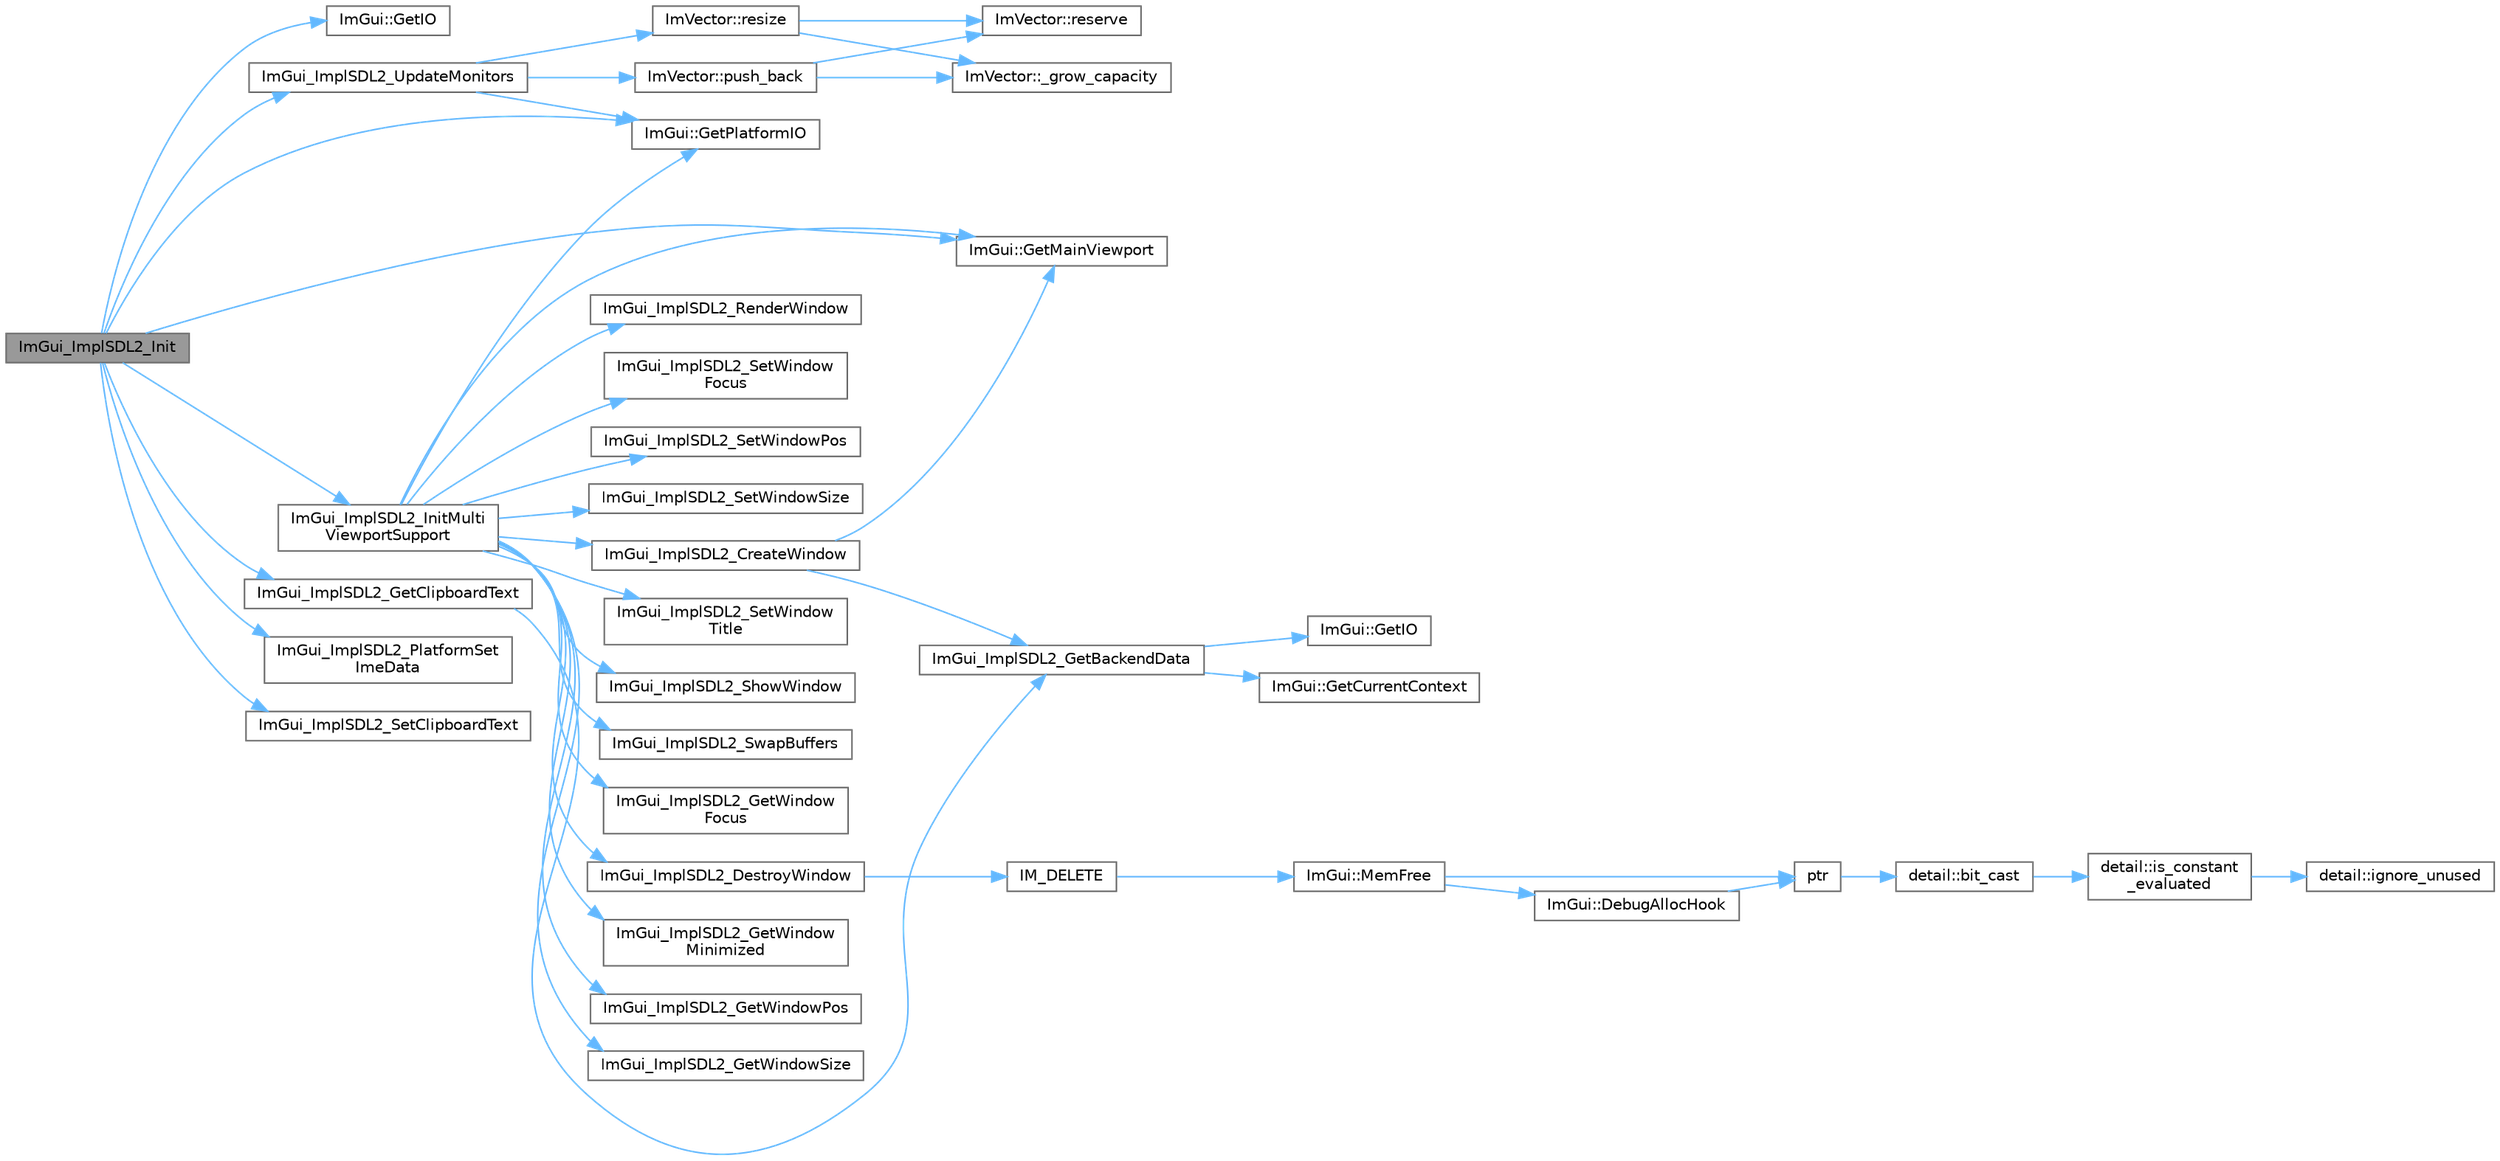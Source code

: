 digraph "ImGui_ImplSDL2_Init"
{
 // LATEX_PDF_SIZE
  bgcolor="transparent";
  edge [fontname=Helvetica,fontsize=10,labelfontname=Helvetica,labelfontsize=10];
  node [fontname=Helvetica,fontsize=10,shape=box,height=0.2,width=0.4];
  rankdir="LR";
  Node1 [id="Node000001",label="ImGui_ImplSDL2_Init",height=0.2,width=0.4,color="gray40", fillcolor="grey60", style="filled", fontcolor="black",tooltip=" "];
  Node1 -> Node2 [id="edge1_Node000001_Node000002",color="steelblue1",style="solid",tooltip=" "];
  Node2 [id="Node000002",label="ImGui::GetIO",height=0.2,width=0.4,color="grey40", fillcolor="white", style="filled",URL="$namespace_im_gui.html#a3179e560812f878f3961ce803a5d9302",tooltip=" "];
  Node1 -> Node3 [id="edge2_Node000001_Node000003",color="steelblue1",style="solid",tooltip=" "];
  Node3 [id="Node000003",label="ImGui::GetMainViewport",height=0.2,width=0.4,color="grey40", fillcolor="white", style="filled",URL="$namespace_im_gui.html#a7bf620af1d66ee7d7b06701894d23e60",tooltip=" "];
  Node1 -> Node4 [id="edge3_Node000001_Node000004",color="steelblue1",style="solid",tooltip=" "];
  Node4 [id="Node000004",label="ImGui::GetPlatformIO",height=0.2,width=0.4,color="grey40", fillcolor="white", style="filled",URL="$namespace_im_gui.html#a3edc2b6129cbf1e8d247c6d03c344065",tooltip=" "];
  Node1 -> Node5 [id="edge4_Node000001_Node000005",color="steelblue1",style="solid",tooltip=" "];
  Node5 [id="Node000005",label="ImGui_ImplSDL2_GetClipboardText",height=0.2,width=0.4,color="grey40", fillcolor="white", style="filled",URL="$imgui__impl__sdl2_8cpp.html#a3c3299428b429e4612673be5474595e5",tooltip=" "];
  Node5 -> Node6 [id="edge5_Node000005_Node000006",color="steelblue1",style="solid",tooltip=" "];
  Node6 [id="Node000006",label="ImGui_ImplSDL2_GetBackendData",height=0.2,width=0.4,color="grey40", fillcolor="white", style="filled",URL="$imgui__impl__sdl2_8cpp.html#a4cbf777d0d8d67b4637ff3ba69b4a16a",tooltip=" "];
  Node6 -> Node7 [id="edge6_Node000006_Node000007",color="steelblue1",style="solid",tooltip=" "];
  Node7 [id="Node000007",label="ImGui::GetCurrentContext",height=0.2,width=0.4,color="grey40", fillcolor="white", style="filled",URL="$namespace_im_gui.html#af557a6de5538099a0f6047eb994bbf42",tooltip=" "];
  Node6 -> Node8 [id="edge7_Node000006_Node000008",color="steelblue1",style="solid",tooltip=" "];
  Node8 [id="Node000008",label="ImGui::GetIO",height=0.2,width=0.4,color="grey40", fillcolor="white", style="filled",URL="$namespace_im_gui.html#a7dea7d0530868f078324f14a308f0c3c",tooltip=" "];
  Node1 -> Node9 [id="edge8_Node000001_Node000009",color="steelblue1",style="solid",tooltip=" "];
  Node9 [id="Node000009",label="ImGui_ImplSDL2_InitMulti\lViewportSupport",height=0.2,width=0.4,color="grey40", fillcolor="white", style="filled",URL="$imgui__impl__sdl2_8cpp.html#a5c5359f63d79f25bd4401a461f2aaf8e",tooltip=" "];
  Node9 -> Node3 [id="edge9_Node000009_Node000003",color="steelblue1",style="solid",tooltip=" "];
  Node9 -> Node4 [id="edge10_Node000009_Node000004",color="steelblue1",style="solid",tooltip=" "];
  Node9 -> Node10 [id="edge11_Node000009_Node000010",color="steelblue1",style="solid",tooltip=" "];
  Node10 [id="Node000010",label="ImGui_ImplSDL2_CreateWindow",height=0.2,width=0.4,color="grey40", fillcolor="white", style="filled",URL="$imgui__impl__sdl2_8cpp.html#af128f25119229f46a9621a68deecde1a",tooltip=" "];
  Node10 -> Node3 [id="edge12_Node000010_Node000003",color="steelblue1",style="solid",tooltip=" "];
  Node10 -> Node6 [id="edge13_Node000010_Node000006",color="steelblue1",style="solid",tooltip=" "];
  Node9 -> Node11 [id="edge14_Node000009_Node000011",color="steelblue1",style="solid",tooltip=" "];
  Node11 [id="Node000011",label="ImGui_ImplSDL2_DestroyWindow",height=0.2,width=0.4,color="grey40", fillcolor="white", style="filled",URL="$imgui__impl__sdl2_8cpp.html#ab4447c50b033747745aa04a559731f7b",tooltip=" "];
  Node11 -> Node12 [id="edge15_Node000011_Node000012",color="steelblue1",style="solid",tooltip=" "];
  Node12 [id="Node000012",label="IM_DELETE",height=0.2,width=0.4,color="grey40", fillcolor="white", style="filled",URL="$imgui_8h.html#a3c856832c3fe1da8767a9353da3707e1",tooltip=" "];
  Node12 -> Node13 [id="edge16_Node000012_Node000013",color="steelblue1",style="solid",tooltip=" "];
  Node13 [id="Node000013",label="ImGui::MemFree",height=0.2,width=0.4,color="grey40", fillcolor="white", style="filled",URL="$namespace_im_gui.html#a269ec695c6e722ec3da85dae37f0675d",tooltip=" "];
  Node13 -> Node14 [id="edge17_Node000013_Node000014",color="steelblue1",style="solid",tooltip=" "];
  Node14 [id="Node000014",label="ImGui::DebugAllocHook",height=0.2,width=0.4,color="grey40", fillcolor="white", style="filled",URL="$namespace_im_gui.html#af81dc8d88fa2e5d0996163993f90ccf8",tooltip=" "];
  Node14 -> Node15 [id="edge18_Node000014_Node000015",color="steelblue1",style="solid",tooltip=" "];
  Node15 [id="Node000015",label="ptr",height=0.2,width=0.4,color="grey40", fillcolor="white", style="filled",URL="$spdlog_2include_2spdlog_2fmt_2bundled_2format_8h.html#adb6e274f8eb0b74b2865215e1b49c535",tooltip=" "];
  Node15 -> Node16 [id="edge19_Node000015_Node000016",color="steelblue1",style="solid",tooltip=" "];
  Node16 [id="Node000016",label="detail::bit_cast",height=0.2,width=0.4,color="grey40", fillcolor="white", style="filled",URL="$namespacedetail.html#a13855d666ae097f8d0343395183e3b47",tooltip=" "];
  Node16 -> Node17 [id="edge20_Node000016_Node000017",color="steelblue1",style="solid",tooltip=" "];
  Node17 [id="Node000017",label="detail::is_constant\l_evaluated",height=0.2,width=0.4,color="grey40", fillcolor="white", style="filled",URL="$namespacedetail.html#a75ed2634319883d038944529dbb954e2",tooltip=" "];
  Node17 -> Node18 [id="edge21_Node000017_Node000018",color="steelblue1",style="solid",tooltip=" "];
  Node18 [id="Node000018",label="detail::ignore_unused",height=0.2,width=0.4,color="grey40", fillcolor="white", style="filled",URL="$namespacedetail.html#a1fe84ebaf96215ce0665d95b3124c2df",tooltip=" "];
  Node13 -> Node15 [id="edge22_Node000013_Node000015",color="steelblue1",style="solid",tooltip=" "];
  Node9 -> Node19 [id="edge23_Node000009_Node000019",color="steelblue1",style="solid",tooltip=" "];
  Node19 [id="Node000019",label="ImGui_ImplSDL2_GetWindow\lFocus",height=0.2,width=0.4,color="grey40", fillcolor="white", style="filled",URL="$imgui__impl__sdl2_8cpp.html#ac8b1a51b521235baabdf287694b8a3f5",tooltip=" "];
  Node9 -> Node20 [id="edge24_Node000009_Node000020",color="steelblue1",style="solid",tooltip=" "];
  Node20 [id="Node000020",label="ImGui_ImplSDL2_GetWindow\lMinimized",height=0.2,width=0.4,color="grey40", fillcolor="white", style="filled",URL="$imgui__impl__sdl2_8cpp.html#a450d35b8a20893bcf23d90c622fea155",tooltip=" "];
  Node9 -> Node21 [id="edge25_Node000009_Node000021",color="steelblue1",style="solid",tooltip=" "];
  Node21 [id="Node000021",label="ImGui_ImplSDL2_GetWindowPos",height=0.2,width=0.4,color="grey40", fillcolor="white", style="filled",URL="$imgui__impl__sdl2_8cpp.html#a116455dc252e2eae16ec4323f1da76b6",tooltip=" "];
  Node9 -> Node22 [id="edge26_Node000009_Node000022",color="steelblue1",style="solid",tooltip=" "];
  Node22 [id="Node000022",label="ImGui_ImplSDL2_GetWindowSize",height=0.2,width=0.4,color="grey40", fillcolor="white", style="filled",URL="$imgui__impl__sdl2_8cpp.html#a215a3fbb41d5317df36e76b840c756a4",tooltip=" "];
  Node9 -> Node23 [id="edge27_Node000009_Node000023",color="steelblue1",style="solid",tooltip=" "];
  Node23 [id="Node000023",label="ImGui_ImplSDL2_RenderWindow",height=0.2,width=0.4,color="grey40", fillcolor="white", style="filled",URL="$imgui__impl__sdl2_8cpp.html#a7f0942a743cb0c789b99840003ba27bf",tooltip=" "];
  Node9 -> Node24 [id="edge28_Node000009_Node000024",color="steelblue1",style="solid",tooltip=" "];
  Node24 [id="Node000024",label="ImGui_ImplSDL2_SetWindow\lFocus",height=0.2,width=0.4,color="grey40", fillcolor="white", style="filled",URL="$imgui__impl__sdl2_8cpp.html#aadfa26dcdb584e991011ba8bff5ac1a3",tooltip=" "];
  Node9 -> Node25 [id="edge29_Node000009_Node000025",color="steelblue1",style="solid",tooltip=" "];
  Node25 [id="Node000025",label="ImGui_ImplSDL2_SetWindowPos",height=0.2,width=0.4,color="grey40", fillcolor="white", style="filled",URL="$imgui__impl__sdl2_8cpp.html#aff558d4253dafed28eec8e5dc0ab2a72",tooltip=" "];
  Node9 -> Node26 [id="edge30_Node000009_Node000026",color="steelblue1",style="solid",tooltip=" "];
  Node26 [id="Node000026",label="ImGui_ImplSDL2_SetWindowSize",height=0.2,width=0.4,color="grey40", fillcolor="white", style="filled",URL="$imgui__impl__sdl2_8cpp.html#a53507cb879d33d20f9af6d5398147a3b",tooltip=" "];
  Node9 -> Node27 [id="edge31_Node000009_Node000027",color="steelblue1",style="solid",tooltip=" "];
  Node27 [id="Node000027",label="ImGui_ImplSDL2_SetWindow\lTitle",height=0.2,width=0.4,color="grey40", fillcolor="white", style="filled",URL="$imgui__impl__sdl2_8cpp.html#afbdd26f176fd5d6adf02d7dae5007c87",tooltip=" "];
  Node9 -> Node28 [id="edge32_Node000009_Node000028",color="steelblue1",style="solid",tooltip=" "];
  Node28 [id="Node000028",label="ImGui_ImplSDL2_ShowWindow",height=0.2,width=0.4,color="grey40", fillcolor="white", style="filled",URL="$imgui__impl__sdl2_8cpp.html#a6c82bd4dedb9925c5412659586dd10ce",tooltip=" "];
  Node9 -> Node29 [id="edge33_Node000009_Node000029",color="steelblue1",style="solid",tooltip=" "];
  Node29 [id="Node000029",label="ImGui_ImplSDL2_SwapBuffers",height=0.2,width=0.4,color="grey40", fillcolor="white", style="filled",URL="$imgui__impl__sdl2_8cpp.html#ac953d0121ebc653b0938cebd2546b022",tooltip=" "];
  Node1 -> Node30 [id="edge34_Node000001_Node000030",color="steelblue1",style="solid",tooltip=" "];
  Node30 [id="Node000030",label="ImGui_ImplSDL2_PlatformSet\lImeData",height=0.2,width=0.4,color="grey40", fillcolor="white", style="filled",URL="$imgui__impl__sdl2_8cpp.html#aa531a9eda700085c5d1c54d564e0ae55",tooltip=" "];
  Node1 -> Node31 [id="edge35_Node000001_Node000031",color="steelblue1",style="solid",tooltip=" "];
  Node31 [id="Node000031",label="ImGui_ImplSDL2_SetClipboardText",height=0.2,width=0.4,color="grey40", fillcolor="white", style="filled",URL="$imgui__impl__sdl2_8cpp.html#a2c2911a3496c5a7239f2c5889ac9c3b2",tooltip=" "];
  Node1 -> Node32 [id="edge36_Node000001_Node000032",color="steelblue1",style="solid",tooltip=" "];
  Node32 [id="Node000032",label="ImGui_ImplSDL2_UpdateMonitors",height=0.2,width=0.4,color="grey40", fillcolor="white", style="filled",URL="$imgui__impl__sdl2_8cpp.html#aee3cb86ae119d8c5b03197b398498de6",tooltip=" "];
  Node32 -> Node4 [id="edge37_Node000032_Node000004",color="steelblue1",style="solid",tooltip=" "];
  Node32 -> Node33 [id="edge38_Node000032_Node000033",color="steelblue1",style="solid",tooltip=" "];
  Node33 [id="Node000033",label="ImVector::push_back",height=0.2,width=0.4,color="grey40", fillcolor="white", style="filled",URL="$struct_im_vector.html#aab5df48e0711a48bd12f3206e08c4108",tooltip=" "];
  Node33 -> Node34 [id="edge39_Node000033_Node000034",color="steelblue1",style="solid",tooltip=" "];
  Node34 [id="Node000034",label="ImVector::_grow_capacity",height=0.2,width=0.4,color="grey40", fillcolor="white", style="filled",URL="$struct_im_vector.html#a3a097635d464b1b70dc7d59996a88b28",tooltip=" "];
  Node33 -> Node35 [id="edge40_Node000033_Node000035",color="steelblue1",style="solid",tooltip=" "];
  Node35 [id="Node000035",label="ImVector::reserve",height=0.2,width=0.4,color="grey40", fillcolor="white", style="filled",URL="$struct_im_vector.html#a0f14f5736c3372157856eebb67123b75",tooltip=" "];
  Node32 -> Node36 [id="edge41_Node000032_Node000036",color="steelblue1",style="solid",tooltip=" "];
  Node36 [id="Node000036",label="ImVector::resize",height=0.2,width=0.4,color="grey40", fillcolor="white", style="filled",URL="$struct_im_vector.html#ac371dd62e56ae486b1a5038cf07eee56",tooltip=" "];
  Node36 -> Node34 [id="edge42_Node000036_Node000034",color="steelblue1",style="solid",tooltip=" "];
  Node36 -> Node35 [id="edge43_Node000036_Node000035",color="steelblue1",style="solid",tooltip=" "];
}
